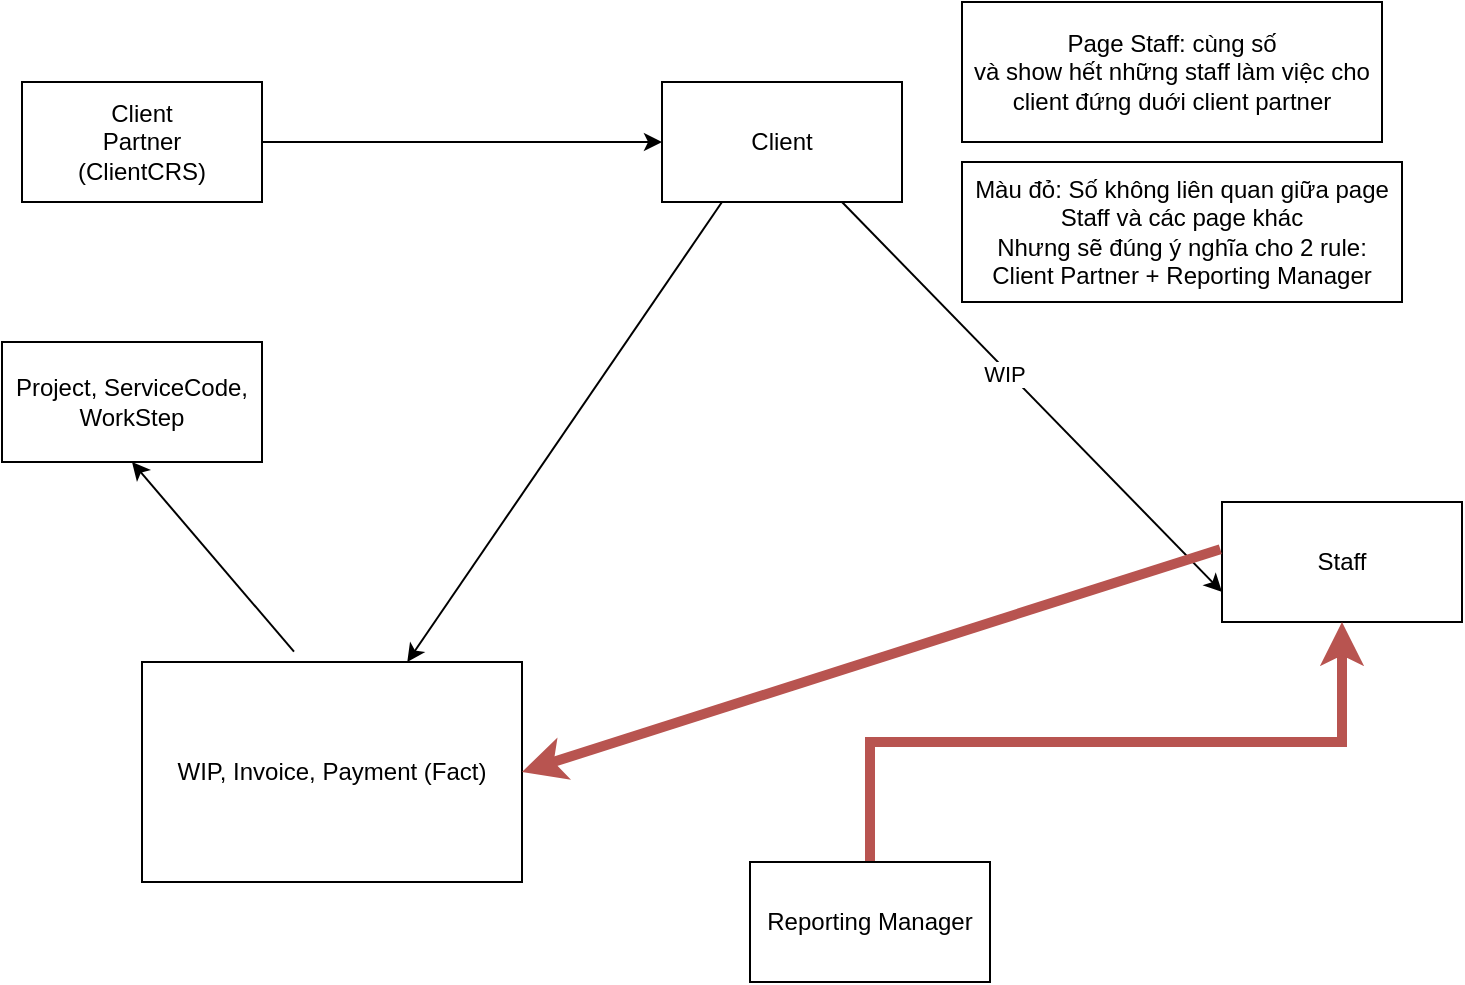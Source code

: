<mxfile version="21.6.6" type="github">
  <diagram name="Page-1" id="AMdTN5NCC2OrVXPeTe_s">
    <mxGraphModel dx="1050" dy="534" grid="1" gridSize="10" guides="1" tooltips="1" connect="1" arrows="1" fold="1" page="1" pageScale="1" pageWidth="827" pageHeight="1169" math="0" shadow="0">
      <root>
        <mxCell id="0" />
        <mxCell id="1" parent="0" />
        <mxCell id="tb3_ySviJ2jezQwSwSDo-1" value="Client" style="rounded=0;whiteSpace=wrap;html=1;" vertex="1" parent="1">
          <mxGeometry x="370" y="50" width="120" height="60" as="geometry" />
        </mxCell>
        <mxCell id="tb3_ySviJ2jezQwSwSDo-2" value="Client &lt;br&gt;Partner&lt;br&gt;(ClientCRS)" style="rounded=0;whiteSpace=wrap;html=1;" vertex="1" parent="1">
          <mxGeometry x="50" y="50" width="120" height="60" as="geometry" />
        </mxCell>
        <mxCell id="tb3_ySviJ2jezQwSwSDo-3" value="Staff" style="rounded=0;whiteSpace=wrap;html=1;" vertex="1" parent="1">
          <mxGeometry x="650" y="260" width="120" height="60" as="geometry" />
        </mxCell>
        <mxCell id="tb3_ySviJ2jezQwSwSDo-4" value="" style="endArrow=classic;html=1;rounded=0;exitX=1;exitY=0.5;exitDx=0;exitDy=0;entryX=0;entryY=0.5;entryDx=0;entryDy=0;" edge="1" parent="1" source="tb3_ySviJ2jezQwSwSDo-2" target="tb3_ySviJ2jezQwSwSDo-1">
          <mxGeometry width="50" height="50" relative="1" as="geometry">
            <mxPoint x="390" y="300" as="sourcePoint" />
            <mxPoint x="440" y="250" as="targetPoint" />
          </mxGeometry>
        </mxCell>
        <mxCell id="tb3_ySviJ2jezQwSwSDo-5" value="" style="endArrow=classic;html=1;rounded=0;entryX=0;entryY=0.75;entryDx=0;entryDy=0;exitX=0.75;exitY=1;exitDx=0;exitDy=0;" edge="1" parent="1" source="tb3_ySviJ2jezQwSwSDo-1" target="tb3_ySviJ2jezQwSwSDo-3">
          <mxGeometry width="50" height="50" relative="1" as="geometry">
            <mxPoint x="590" y="350" as="sourcePoint" />
            <mxPoint x="640" y="300" as="targetPoint" />
            <Array as="points" />
          </mxGeometry>
        </mxCell>
        <mxCell id="tb3_ySviJ2jezQwSwSDo-7" value="WIP" style="edgeLabel;html=1;align=center;verticalAlign=middle;resizable=0;points=[];" vertex="1" connectable="0" parent="tb3_ySviJ2jezQwSwSDo-5">
          <mxGeometry x="-0.133" y="-2" relative="1" as="geometry">
            <mxPoint as="offset" />
          </mxGeometry>
        </mxCell>
        <mxCell id="tb3_ySviJ2jezQwSwSDo-10" style="edgeStyle=orthogonalEdgeStyle;rounded=0;orthogonalLoop=1;jettySize=auto;html=1;exitX=0.5;exitY=0;exitDx=0;exitDy=0;entryX=0.5;entryY=1;entryDx=0;entryDy=0;fillColor=#f8cecc;strokeColor=#b85450;strokeWidth=5;" edge="1" parent="1" source="tb3_ySviJ2jezQwSwSDo-8" target="tb3_ySviJ2jezQwSwSDo-3">
          <mxGeometry relative="1" as="geometry" />
        </mxCell>
        <mxCell id="tb3_ySviJ2jezQwSwSDo-8" value="Reporting Manager" style="rounded=0;whiteSpace=wrap;html=1;" vertex="1" parent="1">
          <mxGeometry x="414" y="440" width="120" height="60" as="geometry" />
        </mxCell>
        <mxCell id="tb3_ySviJ2jezQwSwSDo-14" value="" style="endArrow=classic;html=1;rounded=0;exitX=0.25;exitY=1;exitDx=0;exitDy=0;" edge="1" parent="1" source="tb3_ySviJ2jezQwSwSDo-1" target="tb3_ySviJ2jezQwSwSDo-15">
          <mxGeometry width="50" height="50" relative="1" as="geometry">
            <mxPoint x="390" y="300" as="sourcePoint" />
            <mxPoint x="260" y="270" as="targetPoint" />
          </mxGeometry>
        </mxCell>
        <mxCell id="tb3_ySviJ2jezQwSwSDo-15" value="WIP, Invoice, Payment (Fact)" style="rounded=0;whiteSpace=wrap;html=1;" vertex="1" parent="1">
          <mxGeometry x="110" y="340" width="190" height="110" as="geometry" />
        </mxCell>
        <mxCell id="tb3_ySviJ2jezQwSwSDo-18" value="Page Staff: cùng số&lt;br&gt;và show hết những staff làm việc cho client đứng duới client partner" style="rounded=0;whiteSpace=wrap;html=1;" vertex="1" parent="1">
          <mxGeometry x="520" y="10" width="210" height="70" as="geometry" />
        </mxCell>
        <mxCell id="tb3_ySviJ2jezQwSwSDo-19" value="" style="endArrow=classic;html=1;rounded=0;exitX=-0.007;exitY=0.393;exitDx=0;exitDy=0;exitPerimeter=0;entryX=1;entryY=0.5;entryDx=0;entryDy=0;fillColor=#f8cecc;strokeColor=#b85450;strokeWidth=5;" edge="1" parent="1" source="tb3_ySviJ2jezQwSwSDo-3" target="tb3_ySviJ2jezQwSwSDo-15">
          <mxGeometry width="50" height="50" relative="1" as="geometry">
            <mxPoint x="390" y="300" as="sourcePoint" />
            <mxPoint x="440" y="250" as="targetPoint" />
          </mxGeometry>
        </mxCell>
        <mxCell id="tb3_ySviJ2jezQwSwSDo-20" value="Project, ServiceCode, WorkStep" style="rounded=0;whiteSpace=wrap;html=1;" vertex="1" parent="1">
          <mxGeometry x="40" y="180" width="130" height="60" as="geometry" />
        </mxCell>
        <mxCell id="tb3_ySviJ2jezQwSwSDo-21" value="" style="endArrow=classic;html=1;rounded=0;exitX=0.4;exitY=-0.047;exitDx=0;exitDy=0;exitPerimeter=0;entryX=0.5;entryY=1;entryDx=0;entryDy=0;" edge="1" parent="1" source="tb3_ySviJ2jezQwSwSDo-15" target="tb3_ySviJ2jezQwSwSDo-20">
          <mxGeometry width="50" height="50" relative="1" as="geometry">
            <mxPoint x="390" y="300" as="sourcePoint" />
            <mxPoint x="440" y="250" as="targetPoint" />
          </mxGeometry>
        </mxCell>
        <mxCell id="tb3_ySviJ2jezQwSwSDo-22" value="Màu đỏ: Số không liên quan giữa page Staff và các page khác&lt;br&gt;Nhưng sẽ đúng ý nghĩa cho 2 rule:&lt;br&gt;Client Partner + Reporting Manager" style="rounded=0;whiteSpace=wrap;html=1;" vertex="1" parent="1">
          <mxGeometry x="520" y="90" width="220" height="70" as="geometry" />
        </mxCell>
      </root>
    </mxGraphModel>
  </diagram>
</mxfile>
